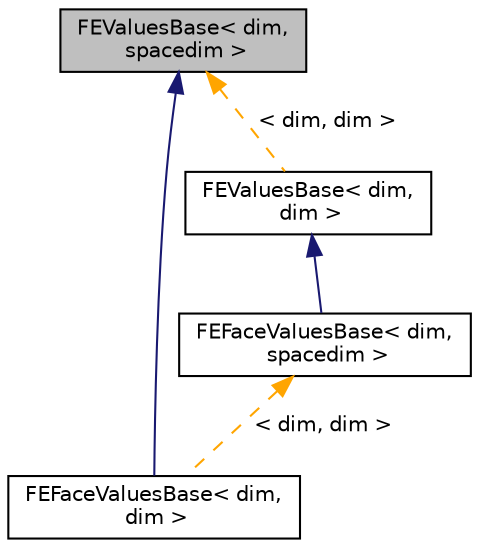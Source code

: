 digraph "FEValuesBase&lt; dim, spacedim &gt;"
{
 // LATEX_PDF_SIZE
  edge [fontname="Helvetica",fontsize="10",labelfontname="Helvetica",labelfontsize="10"];
  node [fontname="Helvetica",fontsize="10",shape=record];
  Node1 [label="FEValuesBase\< dim,\l spacedim \>",height=0.2,width=0.4,color="black", fillcolor="grey75", style="filled", fontcolor="black",tooltip=" "];
  Node1 -> Node2 [dir="back",color="midnightblue",fontsize="10",style="solid",fontname="Helvetica"];
  Node2 [label="FEFaceValuesBase\< dim,\l dim \>",height=0.2,width=0.4,color="black", fillcolor="white", style="filled",URL="$classFEFaceValuesBase.html",tooltip=" "];
  Node1 -> Node3 [dir="back",color="orange",fontsize="10",style="dashed",label=" \< dim, dim \>" ,fontname="Helvetica"];
  Node3 [label="FEValuesBase\< dim,\l dim \>",height=0.2,width=0.4,color="black", fillcolor="white", style="filled",URL="$classFEValuesBase.html",tooltip=" "];
  Node3 -> Node4 [dir="back",color="midnightblue",fontsize="10",style="solid",fontname="Helvetica"];
  Node4 [label="FEFaceValuesBase\< dim,\l spacedim \>",height=0.2,width=0.4,color="black", fillcolor="white", style="filled",URL="$classFEFaceValuesBase.html",tooltip=" "];
  Node4 -> Node2 [dir="back",color="orange",fontsize="10",style="dashed",label=" \< dim, dim \>" ,fontname="Helvetica"];
}
